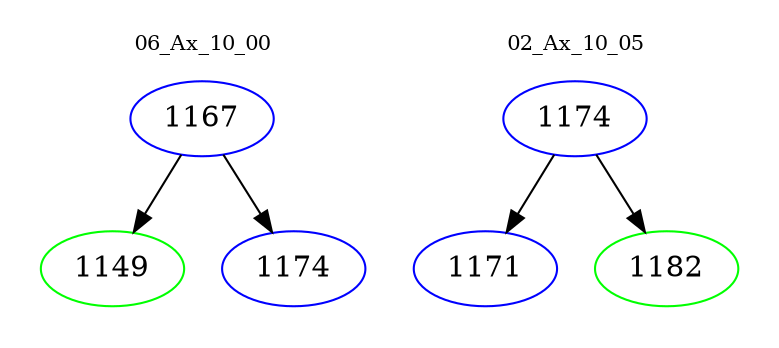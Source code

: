 digraph{
subgraph cluster_0 {
color = white
label = "06_Ax_10_00";
fontsize=10;
T0_1167 [label="1167", color="blue"]
T0_1167 -> T0_1149 [color="black"]
T0_1149 [label="1149", color="green"]
T0_1167 -> T0_1174 [color="black"]
T0_1174 [label="1174", color="blue"]
}
subgraph cluster_1 {
color = white
label = "02_Ax_10_05";
fontsize=10;
T1_1174 [label="1174", color="blue"]
T1_1174 -> T1_1171 [color="black"]
T1_1171 [label="1171", color="blue"]
T1_1174 -> T1_1182 [color="black"]
T1_1182 [label="1182", color="green"]
}
}
